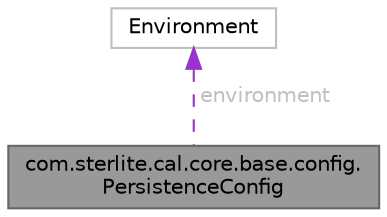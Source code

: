 digraph "com.sterlite.cal.core.base.config.PersistenceConfig"
{
 // LATEX_PDF_SIZE
  bgcolor="transparent";
  edge [fontname=Helvetica,fontsize=10,labelfontname=Helvetica,labelfontsize=10];
  node [fontname=Helvetica,fontsize=10,shape=box,height=0.2,width=0.4];
  Node1 [id="Node000001",label="com.sterlite.cal.core.base.config.\lPersistenceConfig",height=0.2,width=0.4,color="gray40", fillcolor="grey60", style="filled", fontcolor="black",tooltip=" "];
  Node2 -> Node1 [id="edge1_Node000001_Node000002",dir="back",color="darkorchid3",style="dashed",tooltip=" ",label=" environment",fontcolor="grey" ];
  Node2 [id="Node000002",label="Environment",height=0.2,width=0.4,color="grey75", fillcolor="white", style="filled",tooltip=" "];
}
